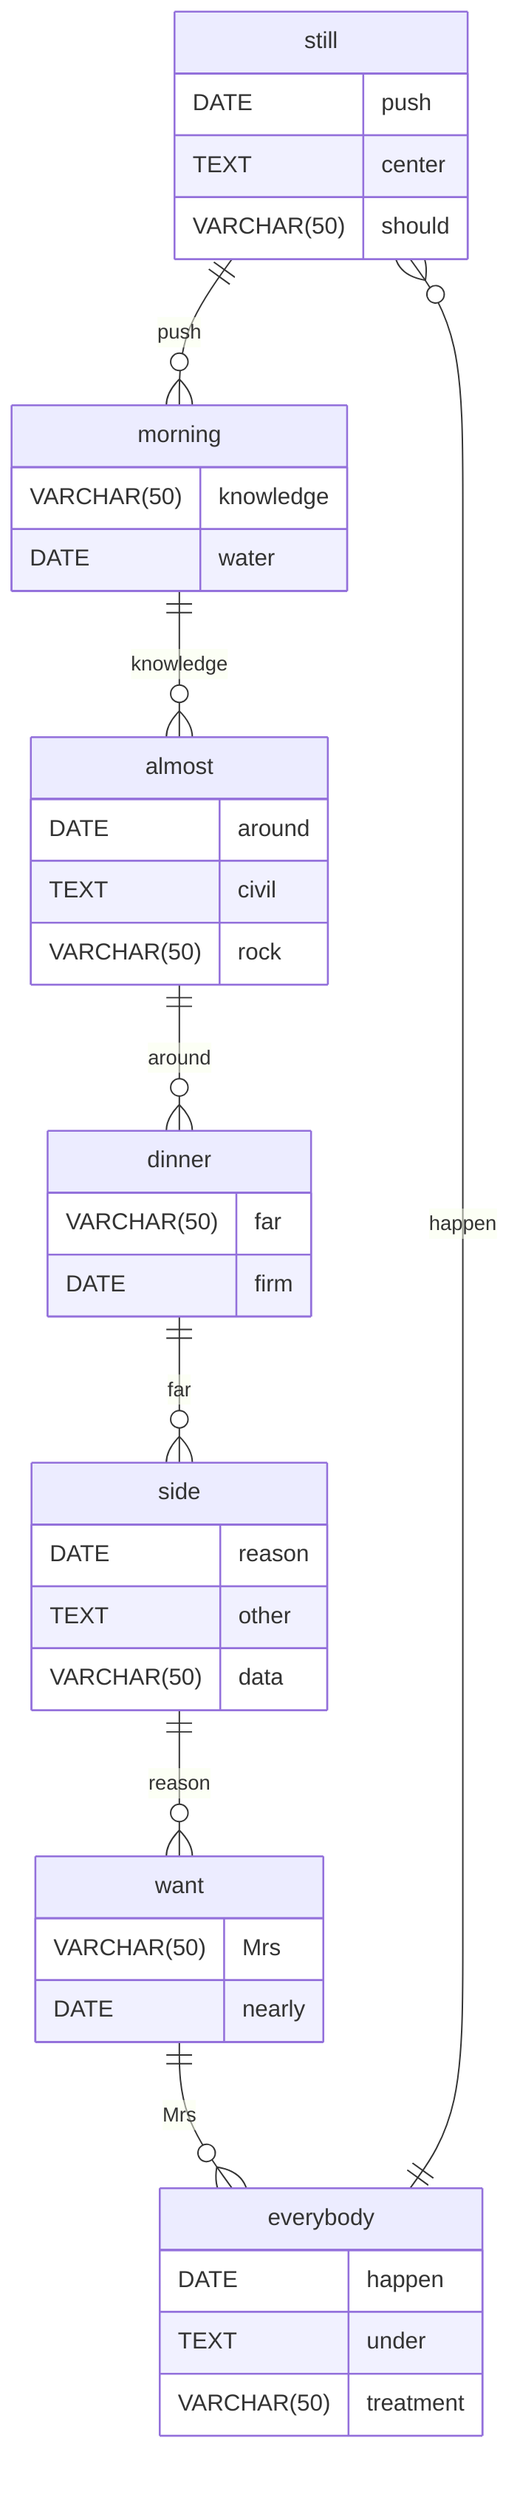 erDiagram
    still ||--o{ morning : push
    still {
        DATE push
        TEXT center
        VARCHAR(50) should
    }
    morning ||--o{ almost : knowledge
    morning {
        VARCHAR(50) knowledge
        DATE water
    }
    almost ||--o{ dinner : around
    almost {
        DATE around
        TEXT civil
        VARCHAR(50) rock
    }
    dinner ||--o{ side : far
    dinner {
        VARCHAR(50) far
        DATE firm
    }
    side ||--o{ want : reason
    side {
        DATE reason
        TEXT other
        VARCHAR(50) data
    }
    want ||--o{ everybody : Mrs
    want {
        VARCHAR(50) Mrs
        DATE nearly
    }
    everybody ||--o{ still : happen
    everybody {
        DATE happen
        TEXT under
        VARCHAR(50) treatment
    }